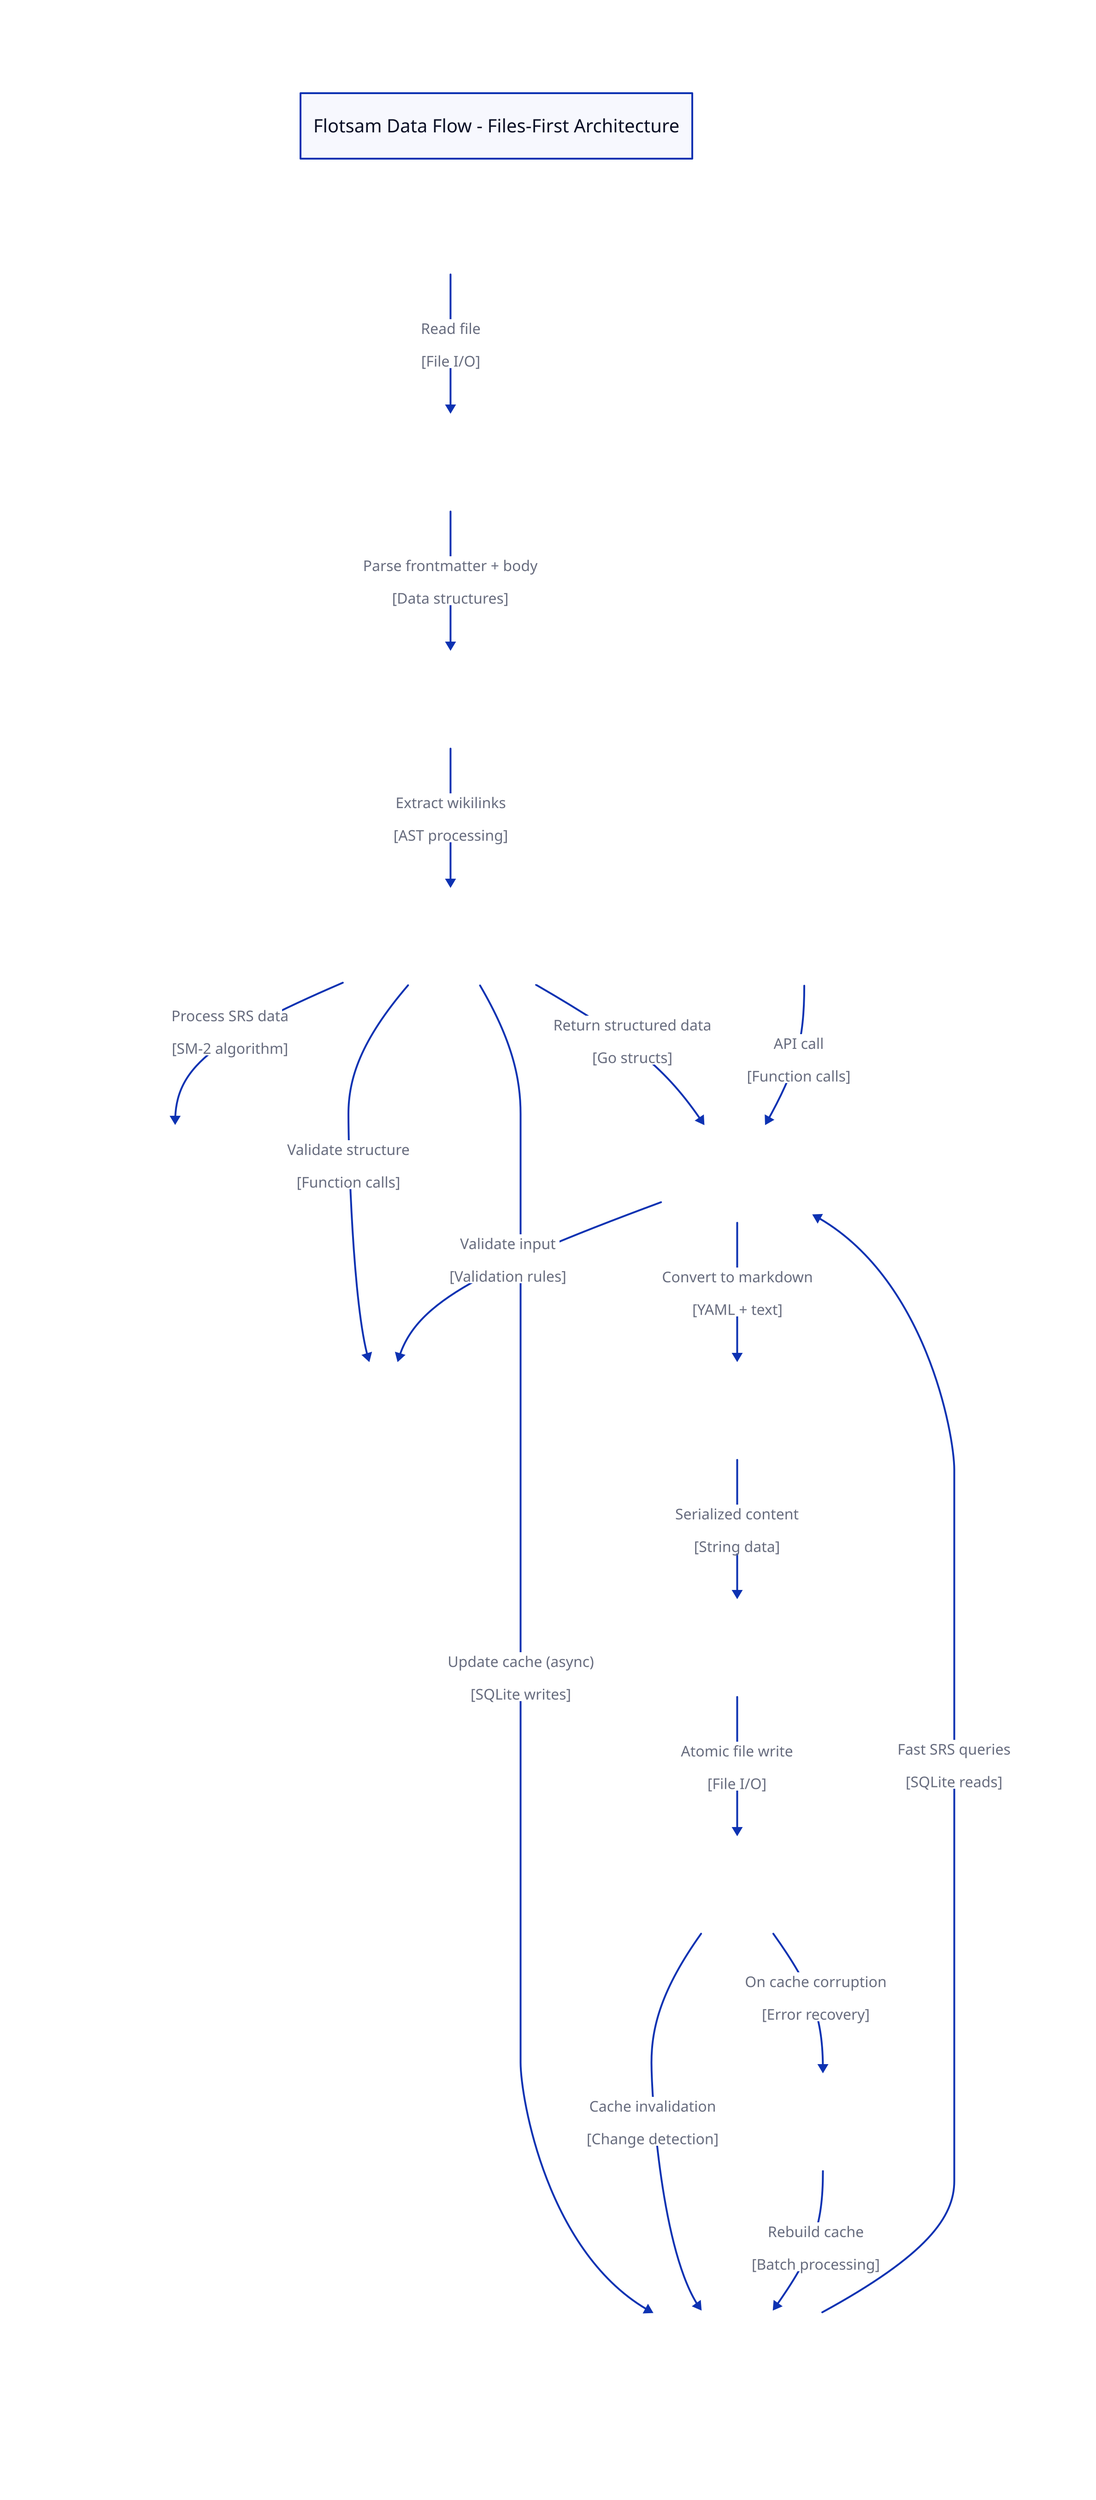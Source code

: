direction: down

title: {
  label: Flotsam Data Flow - Files-First Architecture
  near: top-center
  style.font-size: 20
  style.bold: true
}

# Data sources
markdown_file: {
  label: |md
    **Markdown File**
    
    [Source of Truth]
    
    YAML frontmatter + content
  |
  shape: page
  style.fill: "#e8f4fd"
  style.stroke: "#1168bd"
}

# Parsing pipeline
frontmatter_parser: {
  label: |md
    **Frontmatter Parser**
    
    [ZK Component]
    
    YAML parsing with error handling
  |
  style.fill: "#85bbf0"
  style.font-color: white
}

link_extractor: {
  label: |md
    **Link Extractor**
    
    [ZK Component]
    
    Goldmark AST wikilink parsing
  |
  style.fill: "#85bbf0"
  style.font-color: white
}

# Data models
flotsam_note: {
  label: |md
    **FlotsamNote**
    
    [In-Memory Model]
    
    Structured data + links + backlinks
  |
  style.fill: "#b0d4f0"
  style.font-color: black
}

# Processing operations
srs_calculator: {
  label: |md
    **SRS Calculator**
    
    [go-srs Component]
    
    SM-2 algorithm processing
  |
  style.fill: "#85bbf0"
  style.font-color: white
}

validation: {
  label: |md
    **Validation**
    
    [Models Component]
    
    Structure & constraint checking
  |
  style.fill: "#85bbf0"
  style.font-color: white
}

# Cache layer
sqlite_cache: {
  label: |md
    **SQLite Cache**
    
    [Performance Layer]
    
    Fast SRS queries (optional)
  |
  shape: cylinder
  style.fill: "#cccccc"
  style.font-color: black
}

# Application layer
repository_api: {
  label: |md
    **Repository API**
    
    [Application Interface]
    
    CRUD operations for CLI
  |
  style.fill: "#1168bd"
  style.font-color: white
}

# Data flow - READ path
markdown_file -> frontmatter_parser: |md
  Read file
  
  [File I/O]
|

frontmatter_parser -> link_extractor: |md
  Parse frontmatter + body
  
  [Data structures]
|

link_extractor -> flotsam_note: |md
  Extract wikilinks
  
  [AST processing]
|

flotsam_note -> validation: |md
  Validate structure
  
  [Function calls]
|

flotsam_note -> srs_calculator: |md
  Process SRS data
  
  [SM-2 algorithm]
|

flotsam_note -> repository_api: |md
  Return structured data
  
  [Go structs]
|

# Cache synchronization
flotsam_note -> sqlite_cache: |md
  Update cache (async)
  
  [SQLite writes]
|

sqlite_cache -> repository_api: |md
  Fast SRS queries
  
  [SQLite reads]
|

# WRITE path
write_request: {
  label: |md
    **Write Request**
    
    [User Action]
    
    Create/Update note
  |
  style.fill: "#e8f4fd"
  style.stroke: "#1168bd"
}

atomic_writer: {
  label: |md
    **Atomic Writer**
    
    [Repository Component]
    
    Temp file + rename pattern
  |
  style.fill: "#85bbf0"
  style.font-color: white
}

serializer: {
  label: |md
    **Serializer**
    
    [Repository Component]
    
    YAML frontmatter + markdown body
  |
  style.fill: "#85bbf0"
  style.font-color: white
}

new_markdown_file: {
  label: |md
    **Updated File**
    
    [File System]
    
    Atomically written markdown
  |
  shape: page
  style.fill: "#e8f4fd"
  style.stroke: "#1168bd"
}

write_request -> repository_api: |md
  API call
  
  [Function calls]
|

repository_api -> validation: |md
  Validate input
  
  [Validation rules]
|

repository_api -> serializer: |md
  Convert to markdown
  
  [YAML + text]
|

serializer -> atomic_writer: |md
  Serialized content
  
  [String data]
|

atomic_writer -> new_markdown_file: |md
  Atomic file write
  
  [File I/O]
|

new_markdown_file -> sqlite_cache: |md
  Cache invalidation
  
  [Change detection]
|

# Error recovery
cache_rebuild: {
  label: |md
    **Cache Rebuild**
    
    [Recovery Process]
    
    Rebuild from source files
  |
  style.fill: "#ffdddd"
  style.stroke: "#cc0000"
}

new_markdown_file -> cache_rebuild: |md
  On cache corruption
  
  [Error recovery]
|

cache_rebuild -> sqlite_cache: |md
  Rebuild cache
  
  [Batch processing]
|
